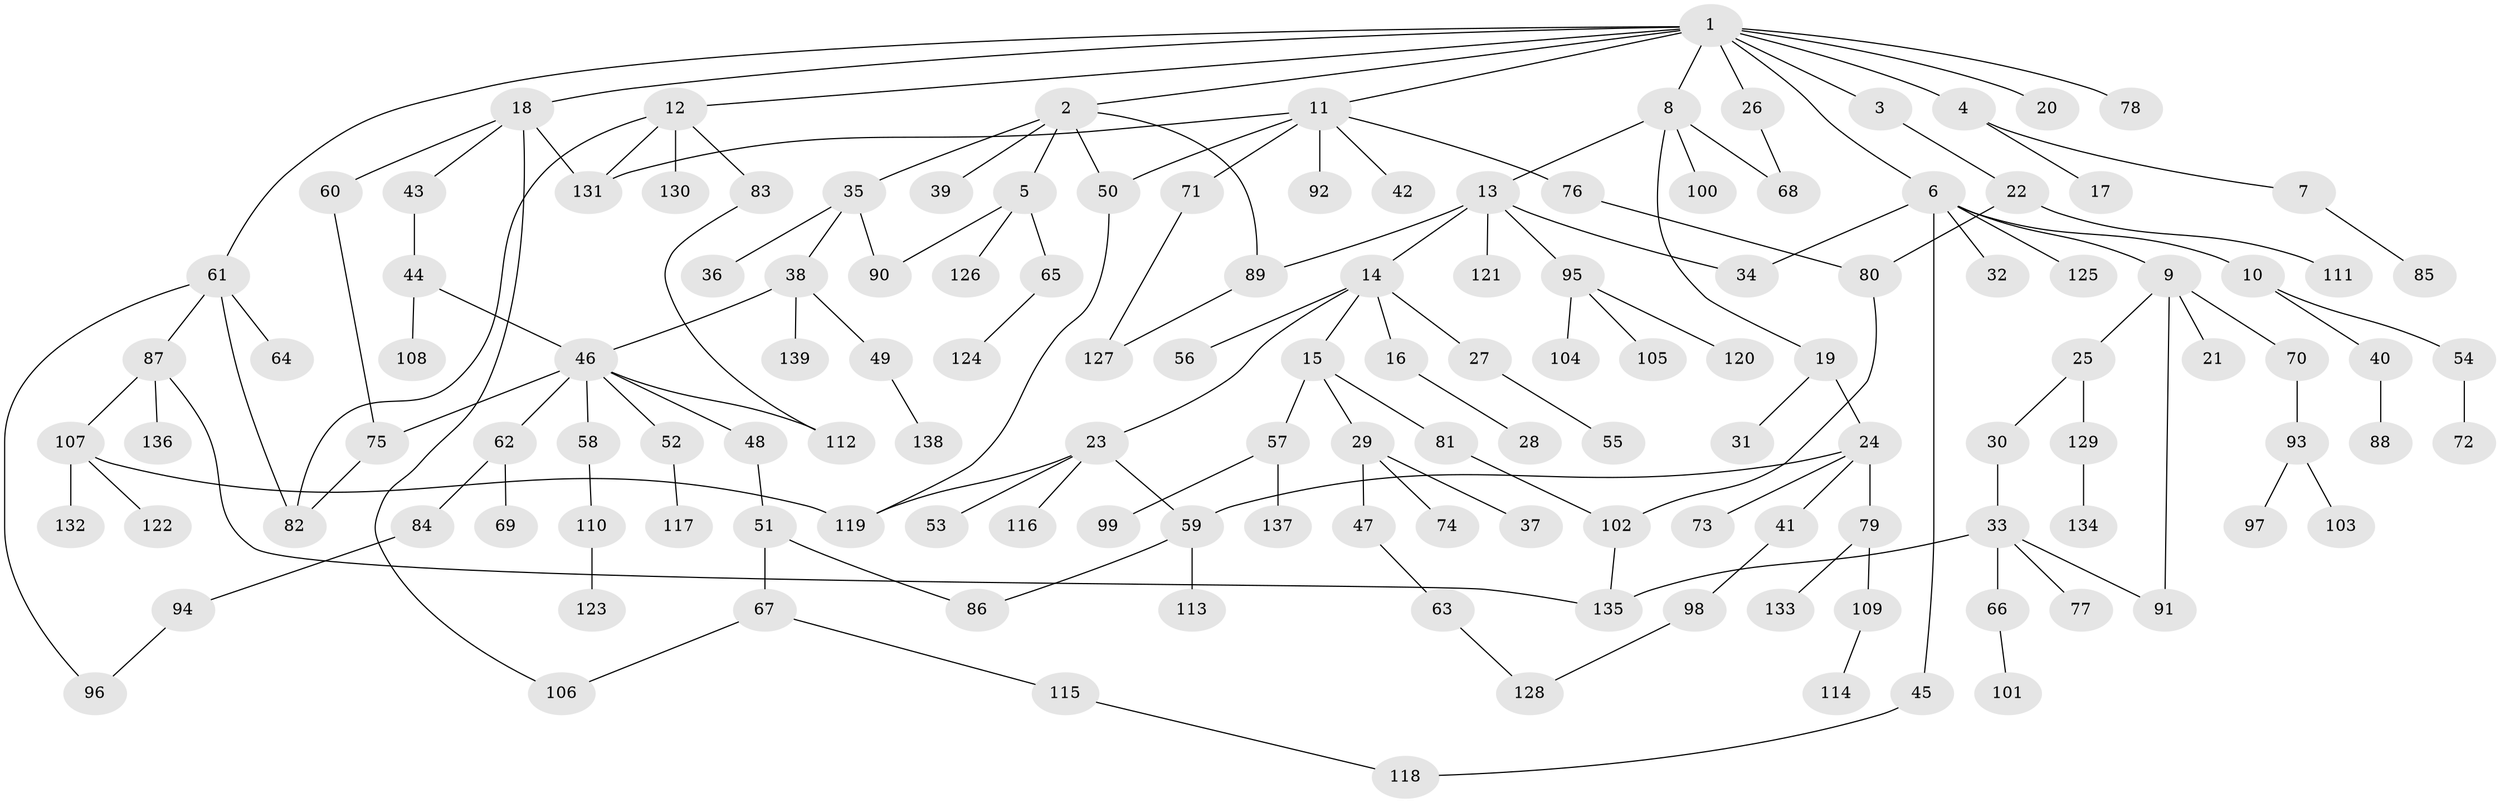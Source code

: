 // Generated by graph-tools (version 1.1) at 2025/01/03/09/25 03:01:10]
// undirected, 139 vertices, 164 edges
graph export_dot {
graph [start="1"]
  node [color=gray90,style=filled];
  1;
  2;
  3;
  4;
  5;
  6;
  7;
  8;
  9;
  10;
  11;
  12;
  13;
  14;
  15;
  16;
  17;
  18;
  19;
  20;
  21;
  22;
  23;
  24;
  25;
  26;
  27;
  28;
  29;
  30;
  31;
  32;
  33;
  34;
  35;
  36;
  37;
  38;
  39;
  40;
  41;
  42;
  43;
  44;
  45;
  46;
  47;
  48;
  49;
  50;
  51;
  52;
  53;
  54;
  55;
  56;
  57;
  58;
  59;
  60;
  61;
  62;
  63;
  64;
  65;
  66;
  67;
  68;
  69;
  70;
  71;
  72;
  73;
  74;
  75;
  76;
  77;
  78;
  79;
  80;
  81;
  82;
  83;
  84;
  85;
  86;
  87;
  88;
  89;
  90;
  91;
  92;
  93;
  94;
  95;
  96;
  97;
  98;
  99;
  100;
  101;
  102;
  103;
  104;
  105;
  106;
  107;
  108;
  109;
  110;
  111;
  112;
  113;
  114;
  115;
  116;
  117;
  118;
  119;
  120;
  121;
  122;
  123;
  124;
  125;
  126;
  127;
  128;
  129;
  130;
  131;
  132;
  133;
  134;
  135;
  136;
  137;
  138;
  139;
  1 -- 2;
  1 -- 3;
  1 -- 4;
  1 -- 6;
  1 -- 8;
  1 -- 11;
  1 -- 12;
  1 -- 18;
  1 -- 20;
  1 -- 26;
  1 -- 61;
  1 -- 78;
  2 -- 5;
  2 -- 35;
  2 -- 39;
  2 -- 89;
  2 -- 50;
  3 -- 22;
  4 -- 7;
  4 -- 17;
  5 -- 65;
  5 -- 126;
  5 -- 90;
  6 -- 9;
  6 -- 10;
  6 -- 32;
  6 -- 45;
  6 -- 125;
  6 -- 34;
  7 -- 85;
  8 -- 13;
  8 -- 19;
  8 -- 100;
  8 -- 68;
  9 -- 21;
  9 -- 25;
  9 -- 70;
  9 -- 91;
  10 -- 40;
  10 -- 54;
  11 -- 42;
  11 -- 50;
  11 -- 71;
  11 -- 76;
  11 -- 92;
  11 -- 131;
  12 -- 83;
  12 -- 130;
  12 -- 131;
  12 -- 82;
  13 -- 14;
  13 -- 34;
  13 -- 95;
  13 -- 121;
  13 -- 89;
  14 -- 15;
  14 -- 16;
  14 -- 23;
  14 -- 27;
  14 -- 56;
  15 -- 29;
  15 -- 57;
  15 -- 81;
  16 -- 28;
  18 -- 43;
  18 -- 60;
  18 -- 106;
  18 -- 131;
  19 -- 24;
  19 -- 31;
  22 -- 111;
  22 -- 80;
  23 -- 53;
  23 -- 59;
  23 -- 116;
  23 -- 119;
  24 -- 41;
  24 -- 73;
  24 -- 79;
  24 -- 59;
  25 -- 30;
  25 -- 129;
  26 -- 68;
  27 -- 55;
  29 -- 37;
  29 -- 47;
  29 -- 74;
  30 -- 33;
  33 -- 66;
  33 -- 77;
  33 -- 91;
  33 -- 135;
  35 -- 36;
  35 -- 38;
  35 -- 90;
  38 -- 46;
  38 -- 49;
  38 -- 139;
  40 -- 88;
  41 -- 98;
  43 -- 44;
  44 -- 108;
  44 -- 46;
  45 -- 118;
  46 -- 48;
  46 -- 52;
  46 -- 58;
  46 -- 62;
  46 -- 75;
  46 -- 112;
  47 -- 63;
  48 -- 51;
  49 -- 138;
  50 -- 119;
  51 -- 67;
  51 -- 86;
  52 -- 117;
  54 -- 72;
  57 -- 99;
  57 -- 137;
  58 -- 110;
  59 -- 113;
  59 -- 86;
  60 -- 75;
  61 -- 64;
  61 -- 82;
  61 -- 87;
  61 -- 96;
  62 -- 69;
  62 -- 84;
  63 -- 128;
  65 -- 124;
  66 -- 101;
  67 -- 115;
  67 -- 106;
  70 -- 93;
  71 -- 127;
  75 -- 82;
  76 -- 80;
  79 -- 109;
  79 -- 133;
  80 -- 102;
  81 -- 102;
  83 -- 112;
  84 -- 94;
  87 -- 107;
  87 -- 136;
  87 -- 135;
  89 -- 127;
  93 -- 97;
  93 -- 103;
  94 -- 96;
  95 -- 104;
  95 -- 105;
  95 -- 120;
  98 -- 128;
  102 -- 135;
  107 -- 119;
  107 -- 122;
  107 -- 132;
  109 -- 114;
  110 -- 123;
  115 -- 118;
  129 -- 134;
}
